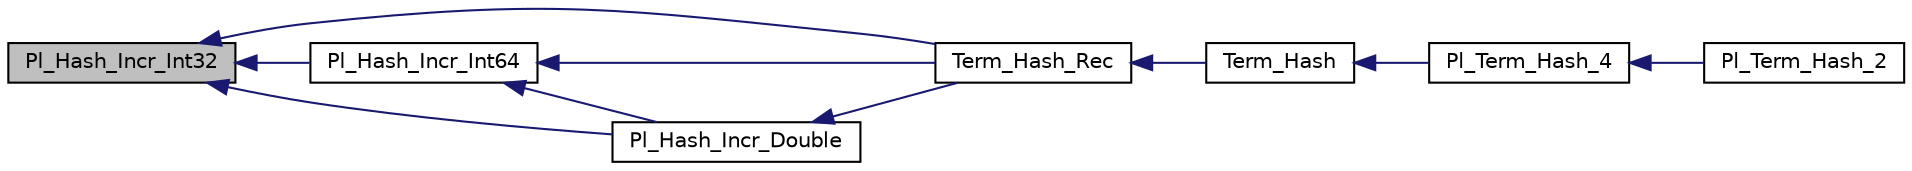digraph "Pl_Hash_Incr_Int32"
{
  edge [fontname="Helvetica",fontsize="10",labelfontname="Helvetica",labelfontsize="10"];
  node [fontname="Helvetica",fontsize="10",shape=record];
  rankdir="LR";
  Node1 [label="Pl_Hash_Incr_Int32",height=0.2,width=0.4,color="black", fillcolor="grey75", style="filled", fontcolor="black"];
  Node1 -> Node2 [dir="back",color="midnightblue",fontsize="10",style="solid"];
  Node2 [label="Term_Hash_Rec",height=0.2,width=0.4,color="black", fillcolor="white", style="filled",URL="$term__supp_8c.html#a3a40eeb504783788c0a7348b20cd4406"];
  Node2 -> Node3 [dir="back",color="midnightblue",fontsize="10",style="solid"];
  Node3 [label="Term_Hash",height=0.2,width=0.4,color="black", fillcolor="white", style="filled",URL="$term__supp_8c.html#a3c3a2ab92ae862ab97d7b387f86163f4"];
  Node3 -> Node4 [dir="back",color="midnightblue",fontsize="10",style="solid"];
  Node4 [label="Pl_Term_Hash_4",height=0.2,width=0.4,color="black", fillcolor="white", style="filled",URL="$term__supp_8c.html#ab6030f1e3ba17884549245a2180d345f"];
  Node4 -> Node5 [dir="back",color="midnightblue",fontsize="10",style="solid"];
  Node5 [label="Pl_Term_Hash_2",height=0.2,width=0.4,color="black", fillcolor="white", style="filled",URL="$term__supp_8c.html#a6edcb23009a9a5206b978db2ffffb745"];
  Node1 -> Node6 [dir="back",color="midnightblue",fontsize="10",style="solid"];
  Node6 [label="Pl_Hash_Incr_Int64",height=0.2,width=0.4,color="black", fillcolor="white", style="filled",URL="$hash__fct_8h.html#a0c0765d9acb2a093ab0ba2ddf2db3889"];
  Node6 -> Node2 [dir="back",color="midnightblue",fontsize="10",style="solid"];
  Node6 -> Node7 [dir="back",color="midnightblue",fontsize="10",style="solid"];
  Node7 [label="Pl_Hash_Incr_Double",height=0.2,width=0.4,color="black", fillcolor="white", style="filled",URL="$hash__fct_8h.html#a6587ebf9a68dd6d3d72d4c910cf68108"];
  Node7 -> Node2 [dir="back",color="midnightblue",fontsize="10",style="solid"];
  Node1 -> Node7 [dir="back",color="midnightblue",fontsize="10",style="solid"];
}
